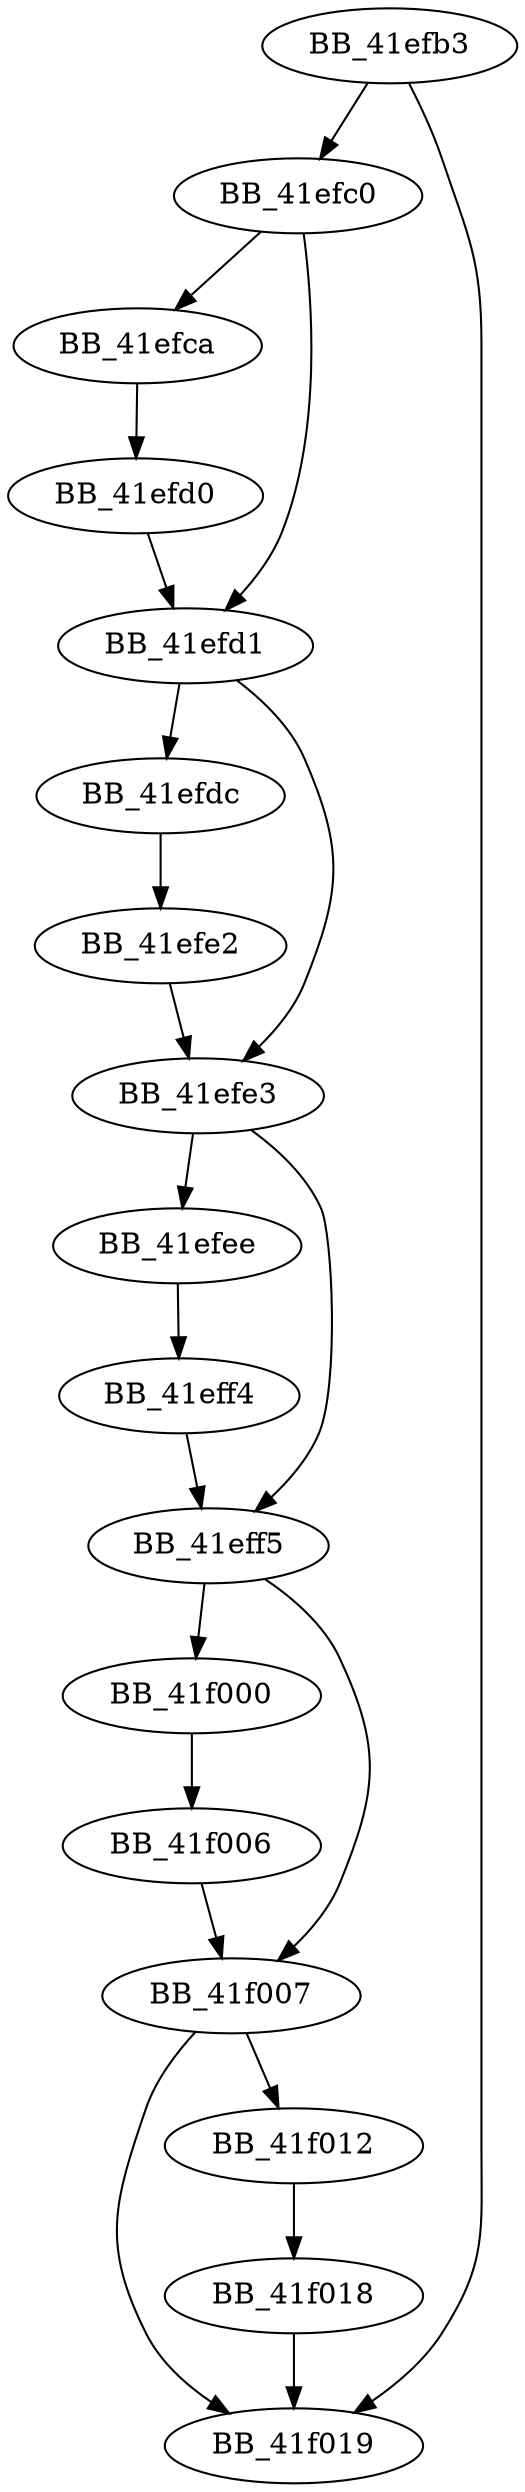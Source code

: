 DiGraph ___free_lconv_num{
BB_41efb3->BB_41efc0
BB_41efb3->BB_41f019
BB_41efc0->BB_41efca
BB_41efc0->BB_41efd1
BB_41efca->BB_41efd0
BB_41efd0->BB_41efd1
BB_41efd1->BB_41efdc
BB_41efd1->BB_41efe3
BB_41efdc->BB_41efe2
BB_41efe2->BB_41efe3
BB_41efe3->BB_41efee
BB_41efe3->BB_41eff5
BB_41efee->BB_41eff4
BB_41eff4->BB_41eff5
BB_41eff5->BB_41f000
BB_41eff5->BB_41f007
BB_41f000->BB_41f006
BB_41f006->BB_41f007
BB_41f007->BB_41f012
BB_41f007->BB_41f019
BB_41f012->BB_41f018
BB_41f018->BB_41f019
}
